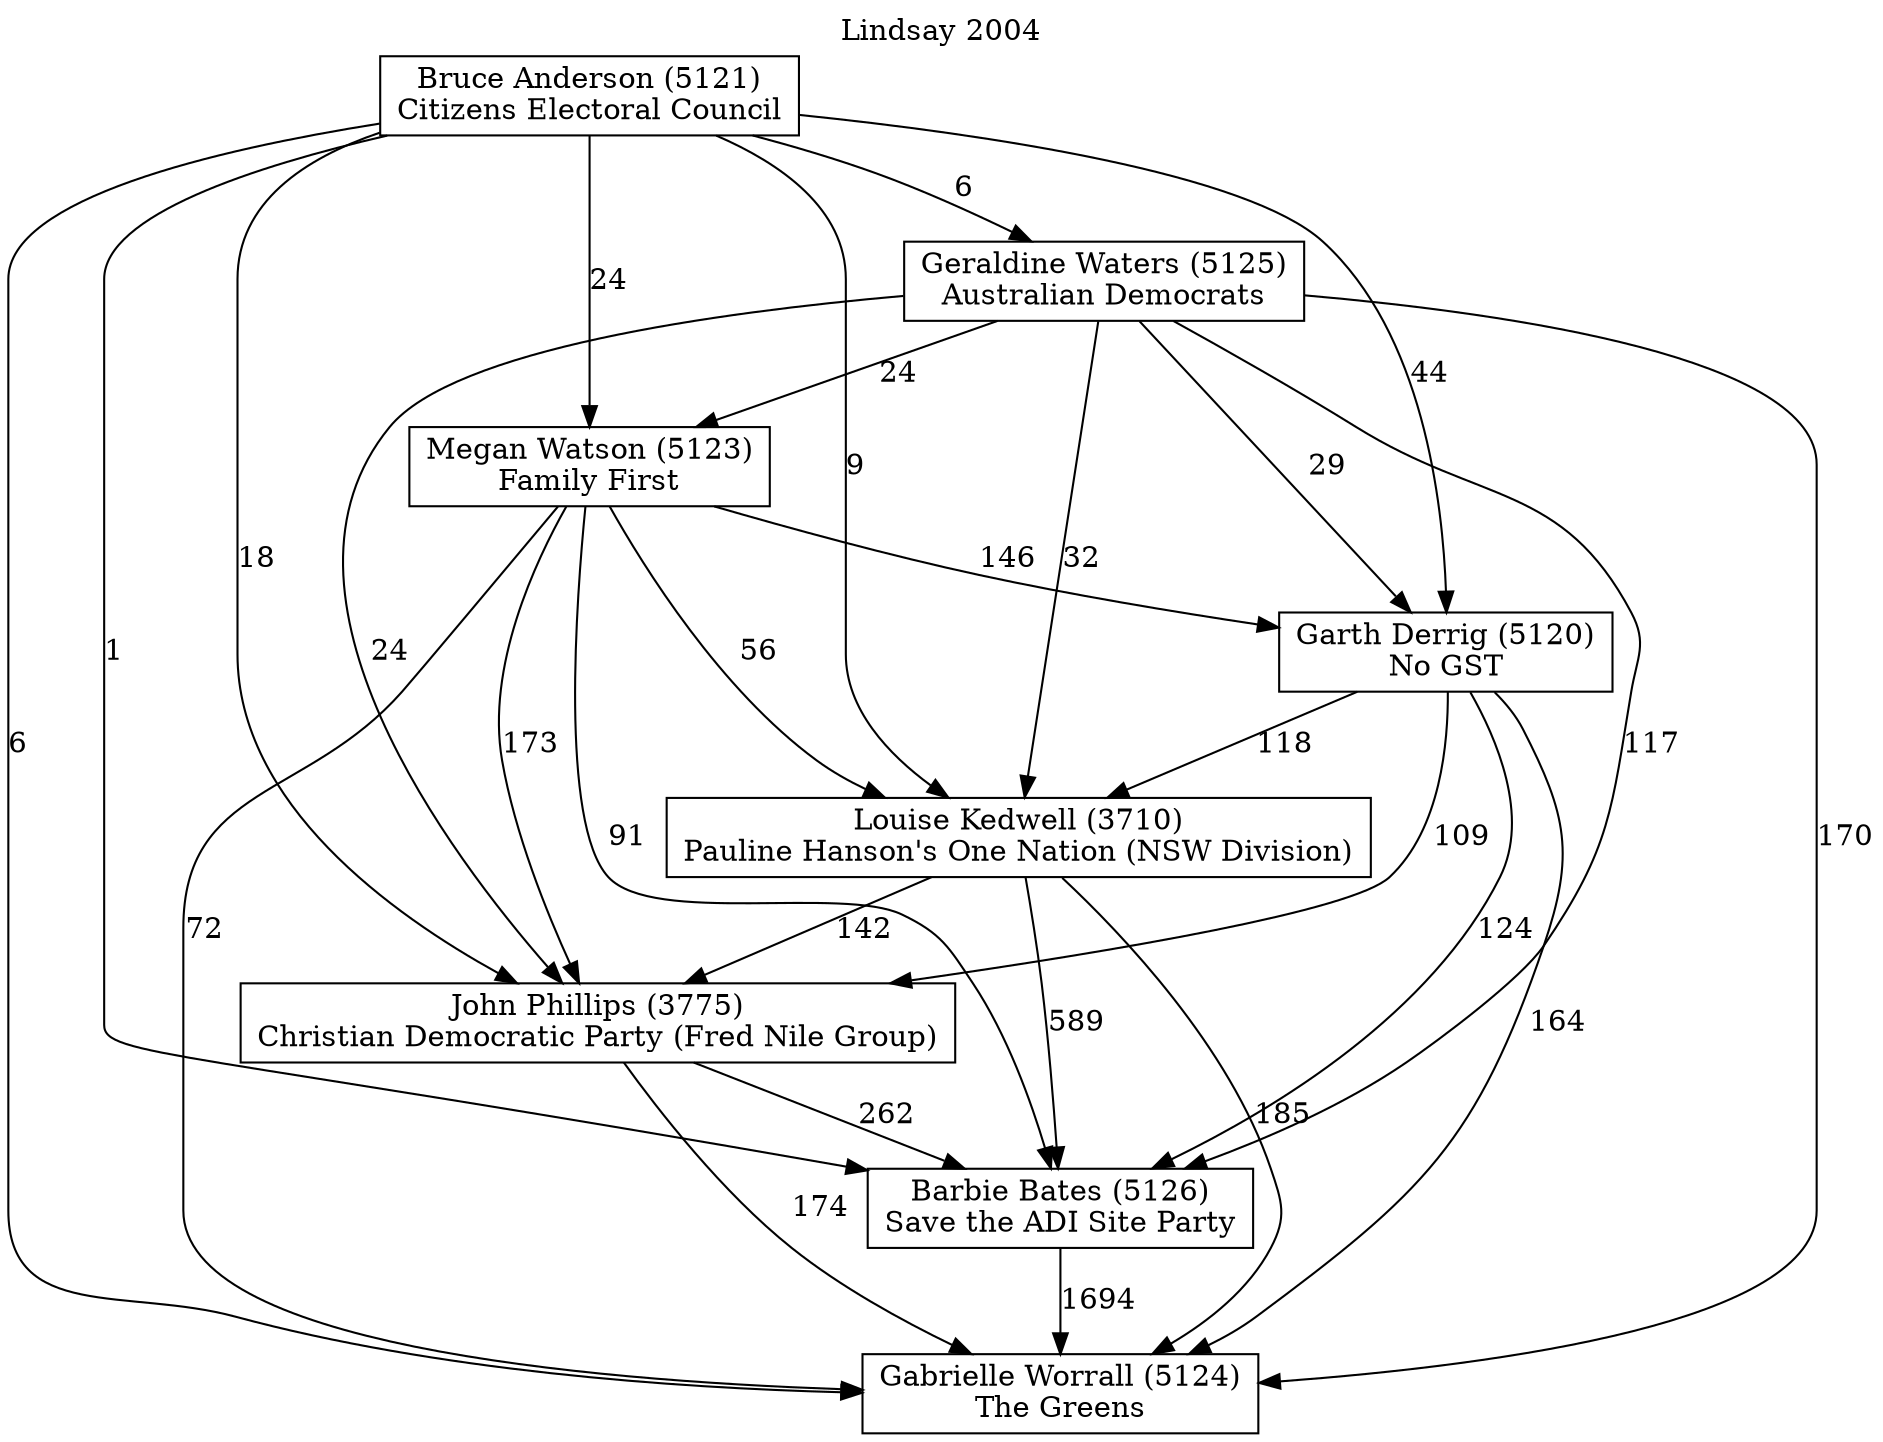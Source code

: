 // House preference flow
digraph "Gabrielle Worrall (5124)_Lindsay_2004" {
	graph [label="Lindsay 2004" labelloc=t mclimit=10]
	node [shape=box]
	"Barbie Bates (5126)" [label="Barbie Bates (5126)
Save the ADI Site Party"]
	"Bruce Anderson (5121)" [label="Bruce Anderson (5121)
Citizens Electoral Council"]
	"Gabrielle Worrall (5124)" [label="Gabrielle Worrall (5124)
The Greens"]
	"Garth Derrig (5120)" [label="Garth Derrig (5120)
No GST"]
	"Geraldine Waters (5125)" [label="Geraldine Waters (5125)
Australian Democrats"]
	"John Phillips (3775)" [label="John Phillips (3775)
Christian Democratic Party (Fred Nile Group)"]
	"Louise Kedwell (3710)" [label="Louise Kedwell (3710)
Pauline Hanson's One Nation (NSW Division)"]
	"Megan Watson (5123)" [label="Megan Watson (5123)
Family First"]
	"Barbie Bates (5126)" -> "Gabrielle Worrall (5124)" [label=1694]
	"Bruce Anderson (5121)" -> "Barbie Bates (5126)" [label=1]
	"Bruce Anderson (5121)" -> "Gabrielle Worrall (5124)" [label=6]
	"Bruce Anderson (5121)" -> "Garth Derrig (5120)" [label=44]
	"Bruce Anderson (5121)" -> "Geraldine Waters (5125)" [label=6]
	"Bruce Anderson (5121)" -> "John Phillips (3775)" [label=18]
	"Bruce Anderson (5121)" -> "Louise Kedwell (3710)" [label=9]
	"Bruce Anderson (5121)" -> "Megan Watson (5123)" [label=24]
	"Garth Derrig (5120)" -> "Barbie Bates (5126)" [label=124]
	"Garth Derrig (5120)" -> "Gabrielle Worrall (5124)" [label=164]
	"Garth Derrig (5120)" -> "John Phillips (3775)" [label=109]
	"Garth Derrig (5120)" -> "Louise Kedwell (3710)" [label=118]
	"Geraldine Waters (5125)" -> "Barbie Bates (5126)" [label=117]
	"Geraldine Waters (5125)" -> "Gabrielle Worrall (5124)" [label=170]
	"Geraldine Waters (5125)" -> "Garth Derrig (5120)" [label=29]
	"Geraldine Waters (5125)" -> "John Phillips (3775)" [label=24]
	"Geraldine Waters (5125)" -> "Louise Kedwell (3710)" [label=32]
	"Geraldine Waters (5125)" -> "Megan Watson (5123)" [label=24]
	"John Phillips (3775)" -> "Barbie Bates (5126)" [label=262]
	"John Phillips (3775)" -> "Gabrielle Worrall (5124)" [label=174]
	"Louise Kedwell (3710)" -> "Barbie Bates (5126)" [label=589]
	"Louise Kedwell (3710)" -> "Gabrielle Worrall (5124)" [label=185]
	"Louise Kedwell (3710)" -> "John Phillips (3775)" [label=142]
	"Megan Watson (5123)" -> "Barbie Bates (5126)" [label=91]
	"Megan Watson (5123)" -> "Gabrielle Worrall (5124)" [label=72]
	"Megan Watson (5123)" -> "Garth Derrig (5120)" [label=146]
	"Megan Watson (5123)" -> "John Phillips (3775)" [label=173]
	"Megan Watson (5123)" -> "Louise Kedwell (3710)" [label=56]
}
